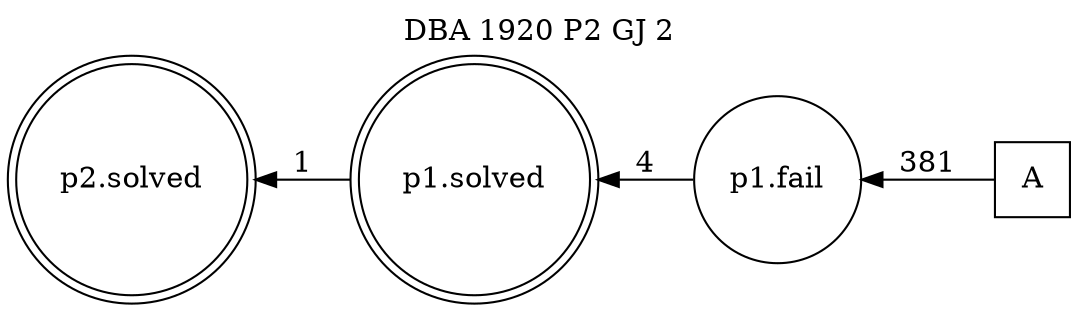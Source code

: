 digraph DBA_1920_P2_GJ_2_GOOD {
labelloc="tl"
label= " DBA 1920 P2 GJ 2 "
rankdir="RL";
graph [ size=" 10 , 10 !"]

"A" [shape="square" label="A"]
"p1.fail" [shape="circle" label="p1.fail"]
"p1.solved" [shape="doublecircle" label="p1.solved"]
"p2.solved" [shape="doublecircle" label="p2.solved"]
"A" -> "p1.fail" [ label=381]
"p1.fail" -> "p1.solved" [ label=4]
"p1.solved" -> "p2.solved" [ label=1]
}
